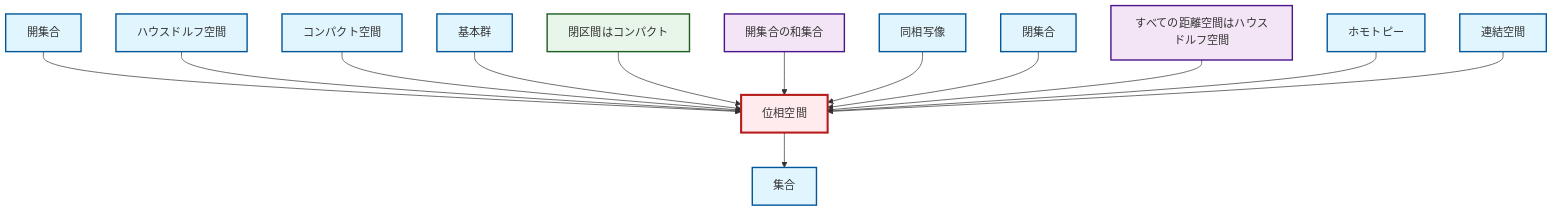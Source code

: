 graph TD
    classDef definition fill:#e1f5fe,stroke:#01579b,stroke-width:2px
    classDef theorem fill:#f3e5f5,stroke:#4a148c,stroke-width:2px
    classDef axiom fill:#fff3e0,stroke:#e65100,stroke-width:2px
    classDef example fill:#e8f5e9,stroke:#1b5e20,stroke-width:2px
    classDef current fill:#ffebee,stroke:#b71c1c,stroke-width:3px
    thm-metric-hausdorff["すべての距離空間はハウスドルフ空間"]:::theorem
    def-compact["コンパクト空間"]:::definition
    def-closed-set["閉集合"]:::definition
    def-fundamental-group["基本群"]:::definition
    ex-closed-interval-compact["閉区間はコンパクト"]:::example
    def-open-set["開集合"]:::definition
    thm-union-open-sets["開集合の和集合"]:::theorem
    def-set["集合"]:::definition
    def-connected["連結空間"]:::definition
    def-topological-space["位相空間"]:::definition
    def-hausdorff["ハウスドルフ空間"]:::definition
    def-homotopy["ホモトピー"]:::definition
    def-homeomorphism["同相写像"]:::definition
    def-open-set --> def-topological-space
    def-topological-space --> def-set
    def-hausdorff --> def-topological-space
    def-compact --> def-topological-space
    def-fundamental-group --> def-topological-space
    ex-closed-interval-compact --> def-topological-space
    thm-union-open-sets --> def-topological-space
    def-homeomorphism --> def-topological-space
    def-closed-set --> def-topological-space
    thm-metric-hausdorff --> def-topological-space
    def-homotopy --> def-topological-space
    def-connected --> def-topological-space
    class def-topological-space current